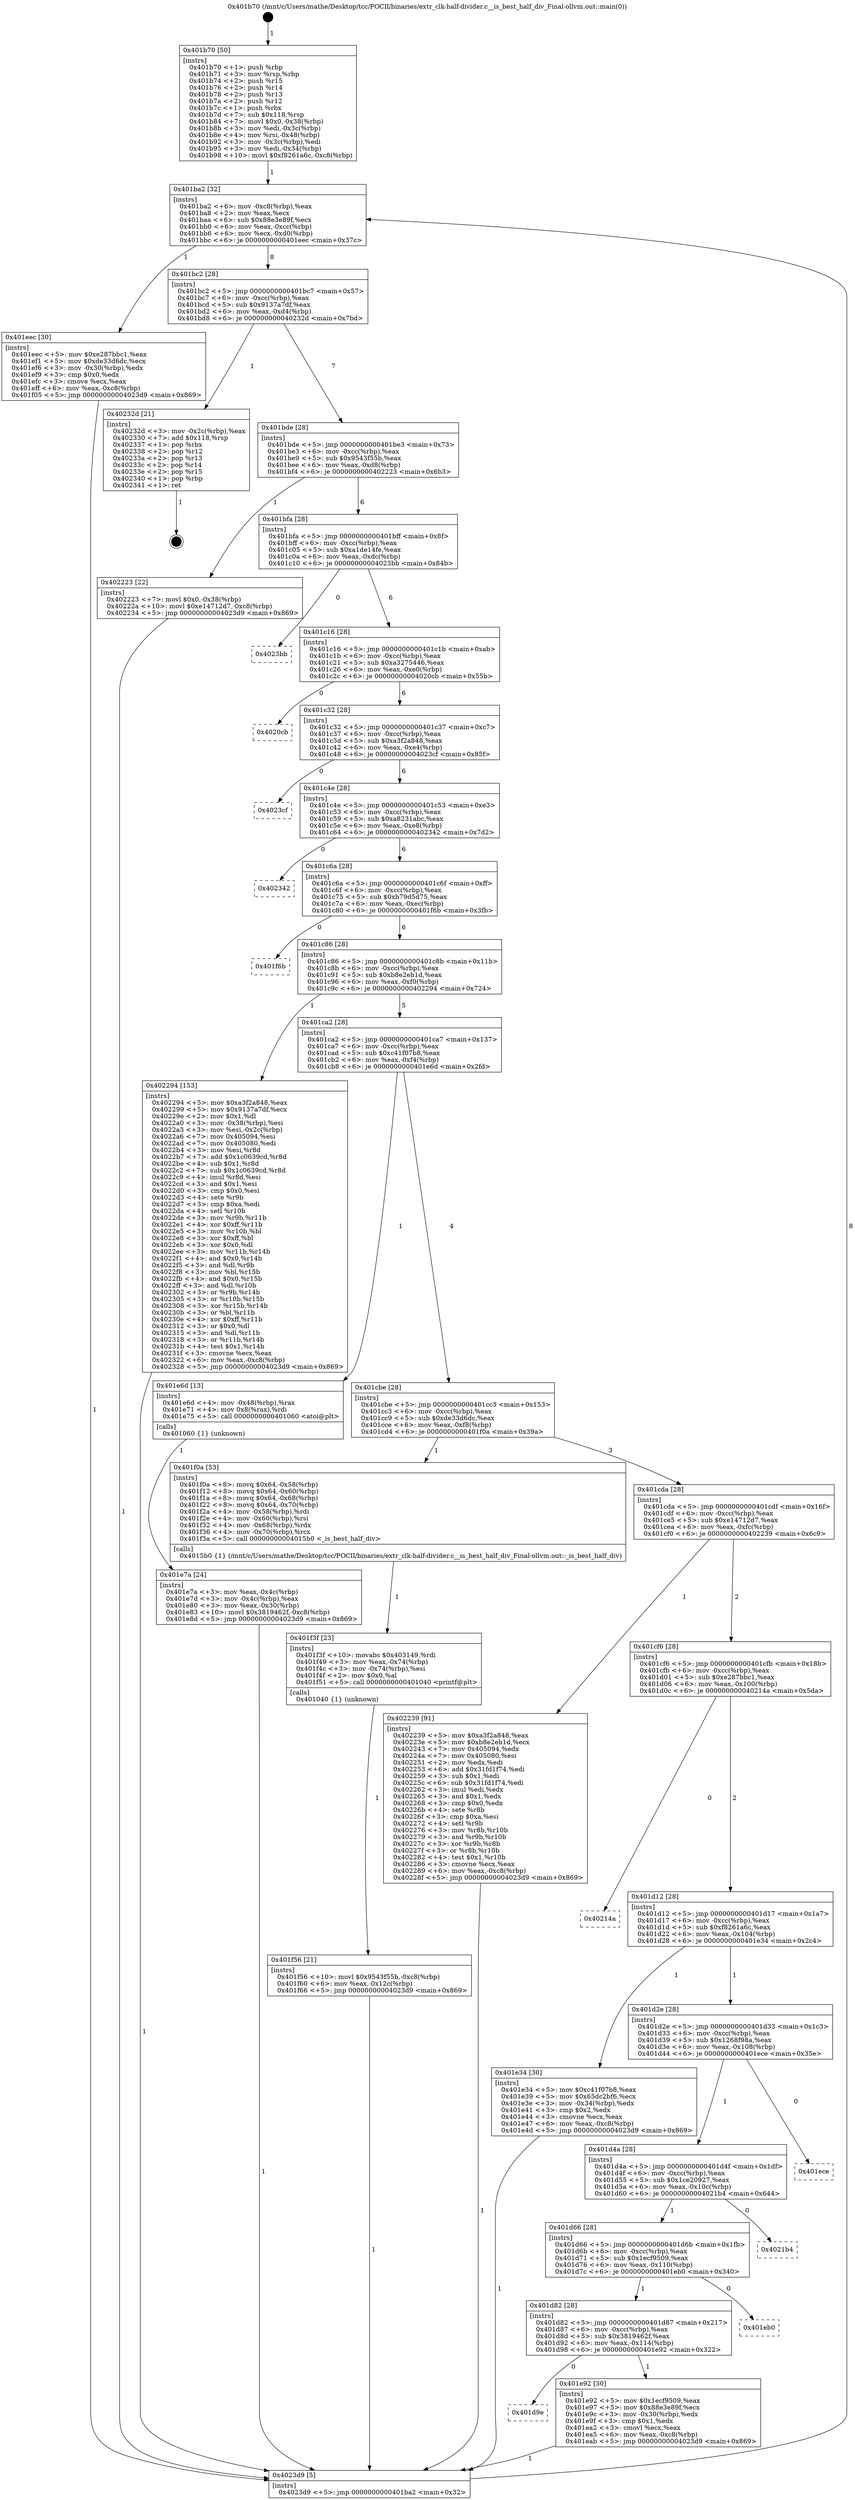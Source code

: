 digraph "0x401b70" {
  label = "0x401b70 (/mnt/c/Users/mathe/Desktop/tcc/POCII/binaries/extr_clk-half-divider.c__is_best_half_div_Final-ollvm.out::main(0))"
  labelloc = "t"
  node[shape=record]

  Entry [label="",width=0.3,height=0.3,shape=circle,fillcolor=black,style=filled]
  "0x401ba2" [label="{
     0x401ba2 [32]\l
     | [instrs]\l
     &nbsp;&nbsp;0x401ba2 \<+6\>: mov -0xc8(%rbp),%eax\l
     &nbsp;&nbsp;0x401ba8 \<+2\>: mov %eax,%ecx\l
     &nbsp;&nbsp;0x401baa \<+6\>: sub $0x88e3e89f,%ecx\l
     &nbsp;&nbsp;0x401bb0 \<+6\>: mov %eax,-0xcc(%rbp)\l
     &nbsp;&nbsp;0x401bb6 \<+6\>: mov %ecx,-0xd0(%rbp)\l
     &nbsp;&nbsp;0x401bbc \<+6\>: je 0000000000401eec \<main+0x37c\>\l
  }"]
  "0x401eec" [label="{
     0x401eec [30]\l
     | [instrs]\l
     &nbsp;&nbsp;0x401eec \<+5\>: mov $0xe287bbc1,%eax\l
     &nbsp;&nbsp;0x401ef1 \<+5\>: mov $0xde33d6dc,%ecx\l
     &nbsp;&nbsp;0x401ef6 \<+3\>: mov -0x30(%rbp),%edx\l
     &nbsp;&nbsp;0x401ef9 \<+3\>: cmp $0x0,%edx\l
     &nbsp;&nbsp;0x401efc \<+3\>: cmove %ecx,%eax\l
     &nbsp;&nbsp;0x401eff \<+6\>: mov %eax,-0xc8(%rbp)\l
     &nbsp;&nbsp;0x401f05 \<+5\>: jmp 00000000004023d9 \<main+0x869\>\l
  }"]
  "0x401bc2" [label="{
     0x401bc2 [28]\l
     | [instrs]\l
     &nbsp;&nbsp;0x401bc2 \<+5\>: jmp 0000000000401bc7 \<main+0x57\>\l
     &nbsp;&nbsp;0x401bc7 \<+6\>: mov -0xcc(%rbp),%eax\l
     &nbsp;&nbsp;0x401bcd \<+5\>: sub $0x9137a7df,%eax\l
     &nbsp;&nbsp;0x401bd2 \<+6\>: mov %eax,-0xd4(%rbp)\l
     &nbsp;&nbsp;0x401bd8 \<+6\>: je 000000000040232d \<main+0x7bd\>\l
  }"]
  Exit [label="",width=0.3,height=0.3,shape=circle,fillcolor=black,style=filled,peripheries=2]
  "0x40232d" [label="{
     0x40232d [21]\l
     | [instrs]\l
     &nbsp;&nbsp;0x40232d \<+3\>: mov -0x2c(%rbp),%eax\l
     &nbsp;&nbsp;0x402330 \<+7\>: add $0x118,%rsp\l
     &nbsp;&nbsp;0x402337 \<+1\>: pop %rbx\l
     &nbsp;&nbsp;0x402338 \<+2\>: pop %r12\l
     &nbsp;&nbsp;0x40233a \<+2\>: pop %r13\l
     &nbsp;&nbsp;0x40233c \<+2\>: pop %r14\l
     &nbsp;&nbsp;0x40233e \<+2\>: pop %r15\l
     &nbsp;&nbsp;0x402340 \<+1\>: pop %rbp\l
     &nbsp;&nbsp;0x402341 \<+1\>: ret\l
  }"]
  "0x401bde" [label="{
     0x401bde [28]\l
     | [instrs]\l
     &nbsp;&nbsp;0x401bde \<+5\>: jmp 0000000000401be3 \<main+0x73\>\l
     &nbsp;&nbsp;0x401be3 \<+6\>: mov -0xcc(%rbp),%eax\l
     &nbsp;&nbsp;0x401be9 \<+5\>: sub $0x9543f55b,%eax\l
     &nbsp;&nbsp;0x401bee \<+6\>: mov %eax,-0xd8(%rbp)\l
     &nbsp;&nbsp;0x401bf4 \<+6\>: je 0000000000402223 \<main+0x6b3\>\l
  }"]
  "0x401f56" [label="{
     0x401f56 [21]\l
     | [instrs]\l
     &nbsp;&nbsp;0x401f56 \<+10\>: movl $0x9543f55b,-0xc8(%rbp)\l
     &nbsp;&nbsp;0x401f60 \<+6\>: mov %eax,-0x12c(%rbp)\l
     &nbsp;&nbsp;0x401f66 \<+5\>: jmp 00000000004023d9 \<main+0x869\>\l
  }"]
  "0x402223" [label="{
     0x402223 [22]\l
     | [instrs]\l
     &nbsp;&nbsp;0x402223 \<+7\>: movl $0x0,-0x38(%rbp)\l
     &nbsp;&nbsp;0x40222a \<+10\>: movl $0xe14712d7,-0xc8(%rbp)\l
     &nbsp;&nbsp;0x402234 \<+5\>: jmp 00000000004023d9 \<main+0x869\>\l
  }"]
  "0x401bfa" [label="{
     0x401bfa [28]\l
     | [instrs]\l
     &nbsp;&nbsp;0x401bfa \<+5\>: jmp 0000000000401bff \<main+0x8f\>\l
     &nbsp;&nbsp;0x401bff \<+6\>: mov -0xcc(%rbp),%eax\l
     &nbsp;&nbsp;0x401c05 \<+5\>: sub $0xa1de14fe,%eax\l
     &nbsp;&nbsp;0x401c0a \<+6\>: mov %eax,-0xdc(%rbp)\l
     &nbsp;&nbsp;0x401c10 \<+6\>: je 00000000004023bb \<main+0x84b\>\l
  }"]
  "0x401f3f" [label="{
     0x401f3f [23]\l
     | [instrs]\l
     &nbsp;&nbsp;0x401f3f \<+10\>: movabs $0x403149,%rdi\l
     &nbsp;&nbsp;0x401f49 \<+3\>: mov %eax,-0x74(%rbp)\l
     &nbsp;&nbsp;0x401f4c \<+3\>: mov -0x74(%rbp),%esi\l
     &nbsp;&nbsp;0x401f4f \<+2\>: mov $0x0,%al\l
     &nbsp;&nbsp;0x401f51 \<+5\>: call 0000000000401040 \<printf@plt\>\l
     | [calls]\l
     &nbsp;&nbsp;0x401040 \{1\} (unknown)\l
  }"]
  "0x4023bb" [label="{
     0x4023bb\l
  }", style=dashed]
  "0x401c16" [label="{
     0x401c16 [28]\l
     | [instrs]\l
     &nbsp;&nbsp;0x401c16 \<+5\>: jmp 0000000000401c1b \<main+0xab\>\l
     &nbsp;&nbsp;0x401c1b \<+6\>: mov -0xcc(%rbp),%eax\l
     &nbsp;&nbsp;0x401c21 \<+5\>: sub $0xa3275446,%eax\l
     &nbsp;&nbsp;0x401c26 \<+6\>: mov %eax,-0xe0(%rbp)\l
     &nbsp;&nbsp;0x401c2c \<+6\>: je 00000000004020cb \<main+0x55b\>\l
  }"]
  "0x401d9e" [label="{
     0x401d9e\l
  }", style=dashed]
  "0x4020cb" [label="{
     0x4020cb\l
  }", style=dashed]
  "0x401c32" [label="{
     0x401c32 [28]\l
     | [instrs]\l
     &nbsp;&nbsp;0x401c32 \<+5\>: jmp 0000000000401c37 \<main+0xc7\>\l
     &nbsp;&nbsp;0x401c37 \<+6\>: mov -0xcc(%rbp),%eax\l
     &nbsp;&nbsp;0x401c3d \<+5\>: sub $0xa3f2a848,%eax\l
     &nbsp;&nbsp;0x401c42 \<+6\>: mov %eax,-0xe4(%rbp)\l
     &nbsp;&nbsp;0x401c48 \<+6\>: je 00000000004023cf \<main+0x85f\>\l
  }"]
  "0x401e92" [label="{
     0x401e92 [30]\l
     | [instrs]\l
     &nbsp;&nbsp;0x401e92 \<+5\>: mov $0x1ecf9509,%eax\l
     &nbsp;&nbsp;0x401e97 \<+5\>: mov $0x88e3e89f,%ecx\l
     &nbsp;&nbsp;0x401e9c \<+3\>: mov -0x30(%rbp),%edx\l
     &nbsp;&nbsp;0x401e9f \<+3\>: cmp $0x1,%edx\l
     &nbsp;&nbsp;0x401ea2 \<+3\>: cmovl %ecx,%eax\l
     &nbsp;&nbsp;0x401ea5 \<+6\>: mov %eax,-0xc8(%rbp)\l
     &nbsp;&nbsp;0x401eab \<+5\>: jmp 00000000004023d9 \<main+0x869\>\l
  }"]
  "0x4023cf" [label="{
     0x4023cf\l
  }", style=dashed]
  "0x401c4e" [label="{
     0x401c4e [28]\l
     | [instrs]\l
     &nbsp;&nbsp;0x401c4e \<+5\>: jmp 0000000000401c53 \<main+0xe3\>\l
     &nbsp;&nbsp;0x401c53 \<+6\>: mov -0xcc(%rbp),%eax\l
     &nbsp;&nbsp;0x401c59 \<+5\>: sub $0xa8231abc,%eax\l
     &nbsp;&nbsp;0x401c5e \<+6\>: mov %eax,-0xe8(%rbp)\l
     &nbsp;&nbsp;0x401c64 \<+6\>: je 0000000000402342 \<main+0x7d2\>\l
  }"]
  "0x401d82" [label="{
     0x401d82 [28]\l
     | [instrs]\l
     &nbsp;&nbsp;0x401d82 \<+5\>: jmp 0000000000401d87 \<main+0x217\>\l
     &nbsp;&nbsp;0x401d87 \<+6\>: mov -0xcc(%rbp),%eax\l
     &nbsp;&nbsp;0x401d8d \<+5\>: sub $0x3819462f,%eax\l
     &nbsp;&nbsp;0x401d92 \<+6\>: mov %eax,-0x114(%rbp)\l
     &nbsp;&nbsp;0x401d98 \<+6\>: je 0000000000401e92 \<main+0x322\>\l
  }"]
  "0x402342" [label="{
     0x402342\l
  }", style=dashed]
  "0x401c6a" [label="{
     0x401c6a [28]\l
     | [instrs]\l
     &nbsp;&nbsp;0x401c6a \<+5\>: jmp 0000000000401c6f \<main+0xff\>\l
     &nbsp;&nbsp;0x401c6f \<+6\>: mov -0xcc(%rbp),%eax\l
     &nbsp;&nbsp;0x401c75 \<+5\>: sub $0xb79d5d75,%eax\l
     &nbsp;&nbsp;0x401c7a \<+6\>: mov %eax,-0xec(%rbp)\l
     &nbsp;&nbsp;0x401c80 \<+6\>: je 0000000000401f6b \<main+0x3fb\>\l
  }"]
  "0x401eb0" [label="{
     0x401eb0\l
  }", style=dashed]
  "0x401f6b" [label="{
     0x401f6b\l
  }", style=dashed]
  "0x401c86" [label="{
     0x401c86 [28]\l
     | [instrs]\l
     &nbsp;&nbsp;0x401c86 \<+5\>: jmp 0000000000401c8b \<main+0x11b\>\l
     &nbsp;&nbsp;0x401c8b \<+6\>: mov -0xcc(%rbp),%eax\l
     &nbsp;&nbsp;0x401c91 \<+5\>: sub $0xb8e2eb1d,%eax\l
     &nbsp;&nbsp;0x401c96 \<+6\>: mov %eax,-0xf0(%rbp)\l
     &nbsp;&nbsp;0x401c9c \<+6\>: je 0000000000402294 \<main+0x724\>\l
  }"]
  "0x401d66" [label="{
     0x401d66 [28]\l
     | [instrs]\l
     &nbsp;&nbsp;0x401d66 \<+5\>: jmp 0000000000401d6b \<main+0x1fb\>\l
     &nbsp;&nbsp;0x401d6b \<+6\>: mov -0xcc(%rbp),%eax\l
     &nbsp;&nbsp;0x401d71 \<+5\>: sub $0x1ecf9509,%eax\l
     &nbsp;&nbsp;0x401d76 \<+6\>: mov %eax,-0x110(%rbp)\l
     &nbsp;&nbsp;0x401d7c \<+6\>: je 0000000000401eb0 \<main+0x340\>\l
  }"]
  "0x402294" [label="{
     0x402294 [153]\l
     | [instrs]\l
     &nbsp;&nbsp;0x402294 \<+5\>: mov $0xa3f2a848,%eax\l
     &nbsp;&nbsp;0x402299 \<+5\>: mov $0x9137a7df,%ecx\l
     &nbsp;&nbsp;0x40229e \<+2\>: mov $0x1,%dl\l
     &nbsp;&nbsp;0x4022a0 \<+3\>: mov -0x38(%rbp),%esi\l
     &nbsp;&nbsp;0x4022a3 \<+3\>: mov %esi,-0x2c(%rbp)\l
     &nbsp;&nbsp;0x4022a6 \<+7\>: mov 0x405094,%esi\l
     &nbsp;&nbsp;0x4022ad \<+7\>: mov 0x405080,%edi\l
     &nbsp;&nbsp;0x4022b4 \<+3\>: mov %esi,%r8d\l
     &nbsp;&nbsp;0x4022b7 \<+7\>: add $0x1c0639cd,%r8d\l
     &nbsp;&nbsp;0x4022be \<+4\>: sub $0x1,%r8d\l
     &nbsp;&nbsp;0x4022c2 \<+7\>: sub $0x1c0639cd,%r8d\l
     &nbsp;&nbsp;0x4022c9 \<+4\>: imul %r8d,%esi\l
     &nbsp;&nbsp;0x4022cd \<+3\>: and $0x1,%esi\l
     &nbsp;&nbsp;0x4022d0 \<+3\>: cmp $0x0,%esi\l
     &nbsp;&nbsp;0x4022d3 \<+4\>: sete %r9b\l
     &nbsp;&nbsp;0x4022d7 \<+3\>: cmp $0xa,%edi\l
     &nbsp;&nbsp;0x4022da \<+4\>: setl %r10b\l
     &nbsp;&nbsp;0x4022de \<+3\>: mov %r9b,%r11b\l
     &nbsp;&nbsp;0x4022e1 \<+4\>: xor $0xff,%r11b\l
     &nbsp;&nbsp;0x4022e5 \<+3\>: mov %r10b,%bl\l
     &nbsp;&nbsp;0x4022e8 \<+3\>: xor $0xff,%bl\l
     &nbsp;&nbsp;0x4022eb \<+3\>: xor $0x0,%dl\l
     &nbsp;&nbsp;0x4022ee \<+3\>: mov %r11b,%r14b\l
     &nbsp;&nbsp;0x4022f1 \<+4\>: and $0x0,%r14b\l
     &nbsp;&nbsp;0x4022f5 \<+3\>: and %dl,%r9b\l
     &nbsp;&nbsp;0x4022f8 \<+3\>: mov %bl,%r15b\l
     &nbsp;&nbsp;0x4022fb \<+4\>: and $0x0,%r15b\l
     &nbsp;&nbsp;0x4022ff \<+3\>: and %dl,%r10b\l
     &nbsp;&nbsp;0x402302 \<+3\>: or %r9b,%r14b\l
     &nbsp;&nbsp;0x402305 \<+3\>: or %r10b,%r15b\l
     &nbsp;&nbsp;0x402308 \<+3\>: xor %r15b,%r14b\l
     &nbsp;&nbsp;0x40230b \<+3\>: or %bl,%r11b\l
     &nbsp;&nbsp;0x40230e \<+4\>: xor $0xff,%r11b\l
     &nbsp;&nbsp;0x402312 \<+3\>: or $0x0,%dl\l
     &nbsp;&nbsp;0x402315 \<+3\>: and %dl,%r11b\l
     &nbsp;&nbsp;0x402318 \<+3\>: or %r11b,%r14b\l
     &nbsp;&nbsp;0x40231b \<+4\>: test $0x1,%r14b\l
     &nbsp;&nbsp;0x40231f \<+3\>: cmovne %ecx,%eax\l
     &nbsp;&nbsp;0x402322 \<+6\>: mov %eax,-0xc8(%rbp)\l
     &nbsp;&nbsp;0x402328 \<+5\>: jmp 00000000004023d9 \<main+0x869\>\l
  }"]
  "0x401ca2" [label="{
     0x401ca2 [28]\l
     | [instrs]\l
     &nbsp;&nbsp;0x401ca2 \<+5\>: jmp 0000000000401ca7 \<main+0x137\>\l
     &nbsp;&nbsp;0x401ca7 \<+6\>: mov -0xcc(%rbp),%eax\l
     &nbsp;&nbsp;0x401cad \<+5\>: sub $0xc41f07b8,%eax\l
     &nbsp;&nbsp;0x401cb2 \<+6\>: mov %eax,-0xf4(%rbp)\l
     &nbsp;&nbsp;0x401cb8 \<+6\>: je 0000000000401e6d \<main+0x2fd\>\l
  }"]
  "0x4021b4" [label="{
     0x4021b4\l
  }", style=dashed]
  "0x401e6d" [label="{
     0x401e6d [13]\l
     | [instrs]\l
     &nbsp;&nbsp;0x401e6d \<+4\>: mov -0x48(%rbp),%rax\l
     &nbsp;&nbsp;0x401e71 \<+4\>: mov 0x8(%rax),%rdi\l
     &nbsp;&nbsp;0x401e75 \<+5\>: call 0000000000401060 \<atoi@plt\>\l
     | [calls]\l
     &nbsp;&nbsp;0x401060 \{1\} (unknown)\l
  }"]
  "0x401cbe" [label="{
     0x401cbe [28]\l
     | [instrs]\l
     &nbsp;&nbsp;0x401cbe \<+5\>: jmp 0000000000401cc3 \<main+0x153\>\l
     &nbsp;&nbsp;0x401cc3 \<+6\>: mov -0xcc(%rbp),%eax\l
     &nbsp;&nbsp;0x401cc9 \<+5\>: sub $0xde33d6dc,%eax\l
     &nbsp;&nbsp;0x401cce \<+6\>: mov %eax,-0xf8(%rbp)\l
     &nbsp;&nbsp;0x401cd4 \<+6\>: je 0000000000401f0a \<main+0x39a\>\l
  }"]
  "0x401d4a" [label="{
     0x401d4a [28]\l
     | [instrs]\l
     &nbsp;&nbsp;0x401d4a \<+5\>: jmp 0000000000401d4f \<main+0x1df\>\l
     &nbsp;&nbsp;0x401d4f \<+6\>: mov -0xcc(%rbp),%eax\l
     &nbsp;&nbsp;0x401d55 \<+5\>: sub $0x1ce20927,%eax\l
     &nbsp;&nbsp;0x401d5a \<+6\>: mov %eax,-0x10c(%rbp)\l
     &nbsp;&nbsp;0x401d60 \<+6\>: je 00000000004021b4 \<main+0x644\>\l
  }"]
  "0x401f0a" [label="{
     0x401f0a [53]\l
     | [instrs]\l
     &nbsp;&nbsp;0x401f0a \<+8\>: movq $0x64,-0x58(%rbp)\l
     &nbsp;&nbsp;0x401f12 \<+8\>: movq $0x64,-0x60(%rbp)\l
     &nbsp;&nbsp;0x401f1a \<+8\>: movq $0x64,-0x68(%rbp)\l
     &nbsp;&nbsp;0x401f22 \<+8\>: movq $0x64,-0x70(%rbp)\l
     &nbsp;&nbsp;0x401f2a \<+4\>: mov -0x58(%rbp),%rdi\l
     &nbsp;&nbsp;0x401f2e \<+4\>: mov -0x60(%rbp),%rsi\l
     &nbsp;&nbsp;0x401f32 \<+4\>: mov -0x68(%rbp),%rdx\l
     &nbsp;&nbsp;0x401f36 \<+4\>: mov -0x70(%rbp),%rcx\l
     &nbsp;&nbsp;0x401f3a \<+5\>: call 00000000004015b0 \<_is_best_half_div\>\l
     | [calls]\l
     &nbsp;&nbsp;0x4015b0 \{1\} (/mnt/c/Users/mathe/Desktop/tcc/POCII/binaries/extr_clk-half-divider.c__is_best_half_div_Final-ollvm.out::_is_best_half_div)\l
  }"]
  "0x401cda" [label="{
     0x401cda [28]\l
     | [instrs]\l
     &nbsp;&nbsp;0x401cda \<+5\>: jmp 0000000000401cdf \<main+0x16f\>\l
     &nbsp;&nbsp;0x401cdf \<+6\>: mov -0xcc(%rbp),%eax\l
     &nbsp;&nbsp;0x401ce5 \<+5\>: sub $0xe14712d7,%eax\l
     &nbsp;&nbsp;0x401cea \<+6\>: mov %eax,-0xfc(%rbp)\l
     &nbsp;&nbsp;0x401cf0 \<+6\>: je 0000000000402239 \<main+0x6c9\>\l
  }"]
  "0x401ece" [label="{
     0x401ece\l
  }", style=dashed]
  "0x402239" [label="{
     0x402239 [91]\l
     | [instrs]\l
     &nbsp;&nbsp;0x402239 \<+5\>: mov $0xa3f2a848,%eax\l
     &nbsp;&nbsp;0x40223e \<+5\>: mov $0xb8e2eb1d,%ecx\l
     &nbsp;&nbsp;0x402243 \<+7\>: mov 0x405094,%edx\l
     &nbsp;&nbsp;0x40224a \<+7\>: mov 0x405080,%esi\l
     &nbsp;&nbsp;0x402251 \<+2\>: mov %edx,%edi\l
     &nbsp;&nbsp;0x402253 \<+6\>: add $0x31fd1f74,%edi\l
     &nbsp;&nbsp;0x402259 \<+3\>: sub $0x1,%edi\l
     &nbsp;&nbsp;0x40225c \<+6\>: sub $0x31fd1f74,%edi\l
     &nbsp;&nbsp;0x402262 \<+3\>: imul %edi,%edx\l
     &nbsp;&nbsp;0x402265 \<+3\>: and $0x1,%edx\l
     &nbsp;&nbsp;0x402268 \<+3\>: cmp $0x0,%edx\l
     &nbsp;&nbsp;0x40226b \<+4\>: sete %r8b\l
     &nbsp;&nbsp;0x40226f \<+3\>: cmp $0xa,%esi\l
     &nbsp;&nbsp;0x402272 \<+4\>: setl %r9b\l
     &nbsp;&nbsp;0x402276 \<+3\>: mov %r8b,%r10b\l
     &nbsp;&nbsp;0x402279 \<+3\>: and %r9b,%r10b\l
     &nbsp;&nbsp;0x40227c \<+3\>: xor %r9b,%r8b\l
     &nbsp;&nbsp;0x40227f \<+3\>: or %r8b,%r10b\l
     &nbsp;&nbsp;0x402282 \<+4\>: test $0x1,%r10b\l
     &nbsp;&nbsp;0x402286 \<+3\>: cmovne %ecx,%eax\l
     &nbsp;&nbsp;0x402289 \<+6\>: mov %eax,-0xc8(%rbp)\l
     &nbsp;&nbsp;0x40228f \<+5\>: jmp 00000000004023d9 \<main+0x869\>\l
  }"]
  "0x401cf6" [label="{
     0x401cf6 [28]\l
     | [instrs]\l
     &nbsp;&nbsp;0x401cf6 \<+5\>: jmp 0000000000401cfb \<main+0x18b\>\l
     &nbsp;&nbsp;0x401cfb \<+6\>: mov -0xcc(%rbp),%eax\l
     &nbsp;&nbsp;0x401d01 \<+5\>: sub $0xe287bbc1,%eax\l
     &nbsp;&nbsp;0x401d06 \<+6\>: mov %eax,-0x100(%rbp)\l
     &nbsp;&nbsp;0x401d0c \<+6\>: je 000000000040214a \<main+0x5da\>\l
  }"]
  "0x401e7a" [label="{
     0x401e7a [24]\l
     | [instrs]\l
     &nbsp;&nbsp;0x401e7a \<+3\>: mov %eax,-0x4c(%rbp)\l
     &nbsp;&nbsp;0x401e7d \<+3\>: mov -0x4c(%rbp),%eax\l
     &nbsp;&nbsp;0x401e80 \<+3\>: mov %eax,-0x30(%rbp)\l
     &nbsp;&nbsp;0x401e83 \<+10\>: movl $0x3819462f,-0xc8(%rbp)\l
     &nbsp;&nbsp;0x401e8d \<+5\>: jmp 00000000004023d9 \<main+0x869\>\l
  }"]
  "0x40214a" [label="{
     0x40214a\l
  }", style=dashed]
  "0x401d12" [label="{
     0x401d12 [28]\l
     | [instrs]\l
     &nbsp;&nbsp;0x401d12 \<+5\>: jmp 0000000000401d17 \<main+0x1a7\>\l
     &nbsp;&nbsp;0x401d17 \<+6\>: mov -0xcc(%rbp),%eax\l
     &nbsp;&nbsp;0x401d1d \<+5\>: sub $0xf8261a6c,%eax\l
     &nbsp;&nbsp;0x401d22 \<+6\>: mov %eax,-0x104(%rbp)\l
     &nbsp;&nbsp;0x401d28 \<+6\>: je 0000000000401e34 \<main+0x2c4\>\l
  }"]
  "0x401b70" [label="{
     0x401b70 [50]\l
     | [instrs]\l
     &nbsp;&nbsp;0x401b70 \<+1\>: push %rbp\l
     &nbsp;&nbsp;0x401b71 \<+3\>: mov %rsp,%rbp\l
     &nbsp;&nbsp;0x401b74 \<+2\>: push %r15\l
     &nbsp;&nbsp;0x401b76 \<+2\>: push %r14\l
     &nbsp;&nbsp;0x401b78 \<+2\>: push %r13\l
     &nbsp;&nbsp;0x401b7a \<+2\>: push %r12\l
     &nbsp;&nbsp;0x401b7c \<+1\>: push %rbx\l
     &nbsp;&nbsp;0x401b7d \<+7\>: sub $0x118,%rsp\l
     &nbsp;&nbsp;0x401b84 \<+7\>: movl $0x0,-0x38(%rbp)\l
     &nbsp;&nbsp;0x401b8b \<+3\>: mov %edi,-0x3c(%rbp)\l
     &nbsp;&nbsp;0x401b8e \<+4\>: mov %rsi,-0x48(%rbp)\l
     &nbsp;&nbsp;0x401b92 \<+3\>: mov -0x3c(%rbp),%edi\l
     &nbsp;&nbsp;0x401b95 \<+3\>: mov %edi,-0x34(%rbp)\l
     &nbsp;&nbsp;0x401b98 \<+10\>: movl $0xf8261a6c,-0xc8(%rbp)\l
  }"]
  "0x401e34" [label="{
     0x401e34 [30]\l
     | [instrs]\l
     &nbsp;&nbsp;0x401e34 \<+5\>: mov $0xc41f07b8,%eax\l
     &nbsp;&nbsp;0x401e39 \<+5\>: mov $0x65dc2bf6,%ecx\l
     &nbsp;&nbsp;0x401e3e \<+3\>: mov -0x34(%rbp),%edx\l
     &nbsp;&nbsp;0x401e41 \<+3\>: cmp $0x2,%edx\l
     &nbsp;&nbsp;0x401e44 \<+3\>: cmovne %ecx,%eax\l
     &nbsp;&nbsp;0x401e47 \<+6\>: mov %eax,-0xc8(%rbp)\l
     &nbsp;&nbsp;0x401e4d \<+5\>: jmp 00000000004023d9 \<main+0x869\>\l
  }"]
  "0x401d2e" [label="{
     0x401d2e [28]\l
     | [instrs]\l
     &nbsp;&nbsp;0x401d2e \<+5\>: jmp 0000000000401d33 \<main+0x1c3\>\l
     &nbsp;&nbsp;0x401d33 \<+6\>: mov -0xcc(%rbp),%eax\l
     &nbsp;&nbsp;0x401d39 \<+5\>: sub $0x1268f98a,%eax\l
     &nbsp;&nbsp;0x401d3e \<+6\>: mov %eax,-0x108(%rbp)\l
     &nbsp;&nbsp;0x401d44 \<+6\>: je 0000000000401ece \<main+0x35e\>\l
  }"]
  "0x4023d9" [label="{
     0x4023d9 [5]\l
     | [instrs]\l
     &nbsp;&nbsp;0x4023d9 \<+5\>: jmp 0000000000401ba2 \<main+0x32\>\l
  }"]
  Entry -> "0x401b70" [label=" 1"]
  "0x401ba2" -> "0x401eec" [label=" 1"]
  "0x401ba2" -> "0x401bc2" [label=" 8"]
  "0x40232d" -> Exit [label=" 1"]
  "0x401bc2" -> "0x40232d" [label=" 1"]
  "0x401bc2" -> "0x401bde" [label=" 7"]
  "0x402294" -> "0x4023d9" [label=" 1"]
  "0x401bde" -> "0x402223" [label=" 1"]
  "0x401bde" -> "0x401bfa" [label=" 6"]
  "0x402239" -> "0x4023d9" [label=" 1"]
  "0x401bfa" -> "0x4023bb" [label=" 0"]
  "0x401bfa" -> "0x401c16" [label=" 6"]
  "0x402223" -> "0x4023d9" [label=" 1"]
  "0x401c16" -> "0x4020cb" [label=" 0"]
  "0x401c16" -> "0x401c32" [label=" 6"]
  "0x401f56" -> "0x4023d9" [label=" 1"]
  "0x401c32" -> "0x4023cf" [label=" 0"]
  "0x401c32" -> "0x401c4e" [label=" 6"]
  "0x401f3f" -> "0x401f56" [label=" 1"]
  "0x401c4e" -> "0x402342" [label=" 0"]
  "0x401c4e" -> "0x401c6a" [label=" 6"]
  "0x401eec" -> "0x4023d9" [label=" 1"]
  "0x401c6a" -> "0x401f6b" [label=" 0"]
  "0x401c6a" -> "0x401c86" [label=" 6"]
  "0x401e92" -> "0x4023d9" [label=" 1"]
  "0x401c86" -> "0x402294" [label=" 1"]
  "0x401c86" -> "0x401ca2" [label=" 5"]
  "0x401d82" -> "0x401e92" [label=" 1"]
  "0x401ca2" -> "0x401e6d" [label=" 1"]
  "0x401ca2" -> "0x401cbe" [label=" 4"]
  "0x401f0a" -> "0x401f3f" [label=" 1"]
  "0x401cbe" -> "0x401f0a" [label=" 1"]
  "0x401cbe" -> "0x401cda" [label=" 3"]
  "0x401d66" -> "0x401eb0" [label=" 0"]
  "0x401cda" -> "0x402239" [label=" 1"]
  "0x401cda" -> "0x401cf6" [label=" 2"]
  "0x401d82" -> "0x401d9e" [label=" 0"]
  "0x401cf6" -> "0x40214a" [label=" 0"]
  "0x401cf6" -> "0x401d12" [label=" 2"]
  "0x401d4a" -> "0x4021b4" [label=" 0"]
  "0x401d12" -> "0x401e34" [label=" 1"]
  "0x401d12" -> "0x401d2e" [label=" 1"]
  "0x401e34" -> "0x4023d9" [label=" 1"]
  "0x401b70" -> "0x401ba2" [label=" 1"]
  "0x4023d9" -> "0x401ba2" [label=" 8"]
  "0x401e6d" -> "0x401e7a" [label=" 1"]
  "0x401e7a" -> "0x4023d9" [label=" 1"]
  "0x401d4a" -> "0x401d66" [label=" 1"]
  "0x401d2e" -> "0x401ece" [label=" 0"]
  "0x401d2e" -> "0x401d4a" [label=" 1"]
  "0x401d66" -> "0x401d82" [label=" 1"]
}
